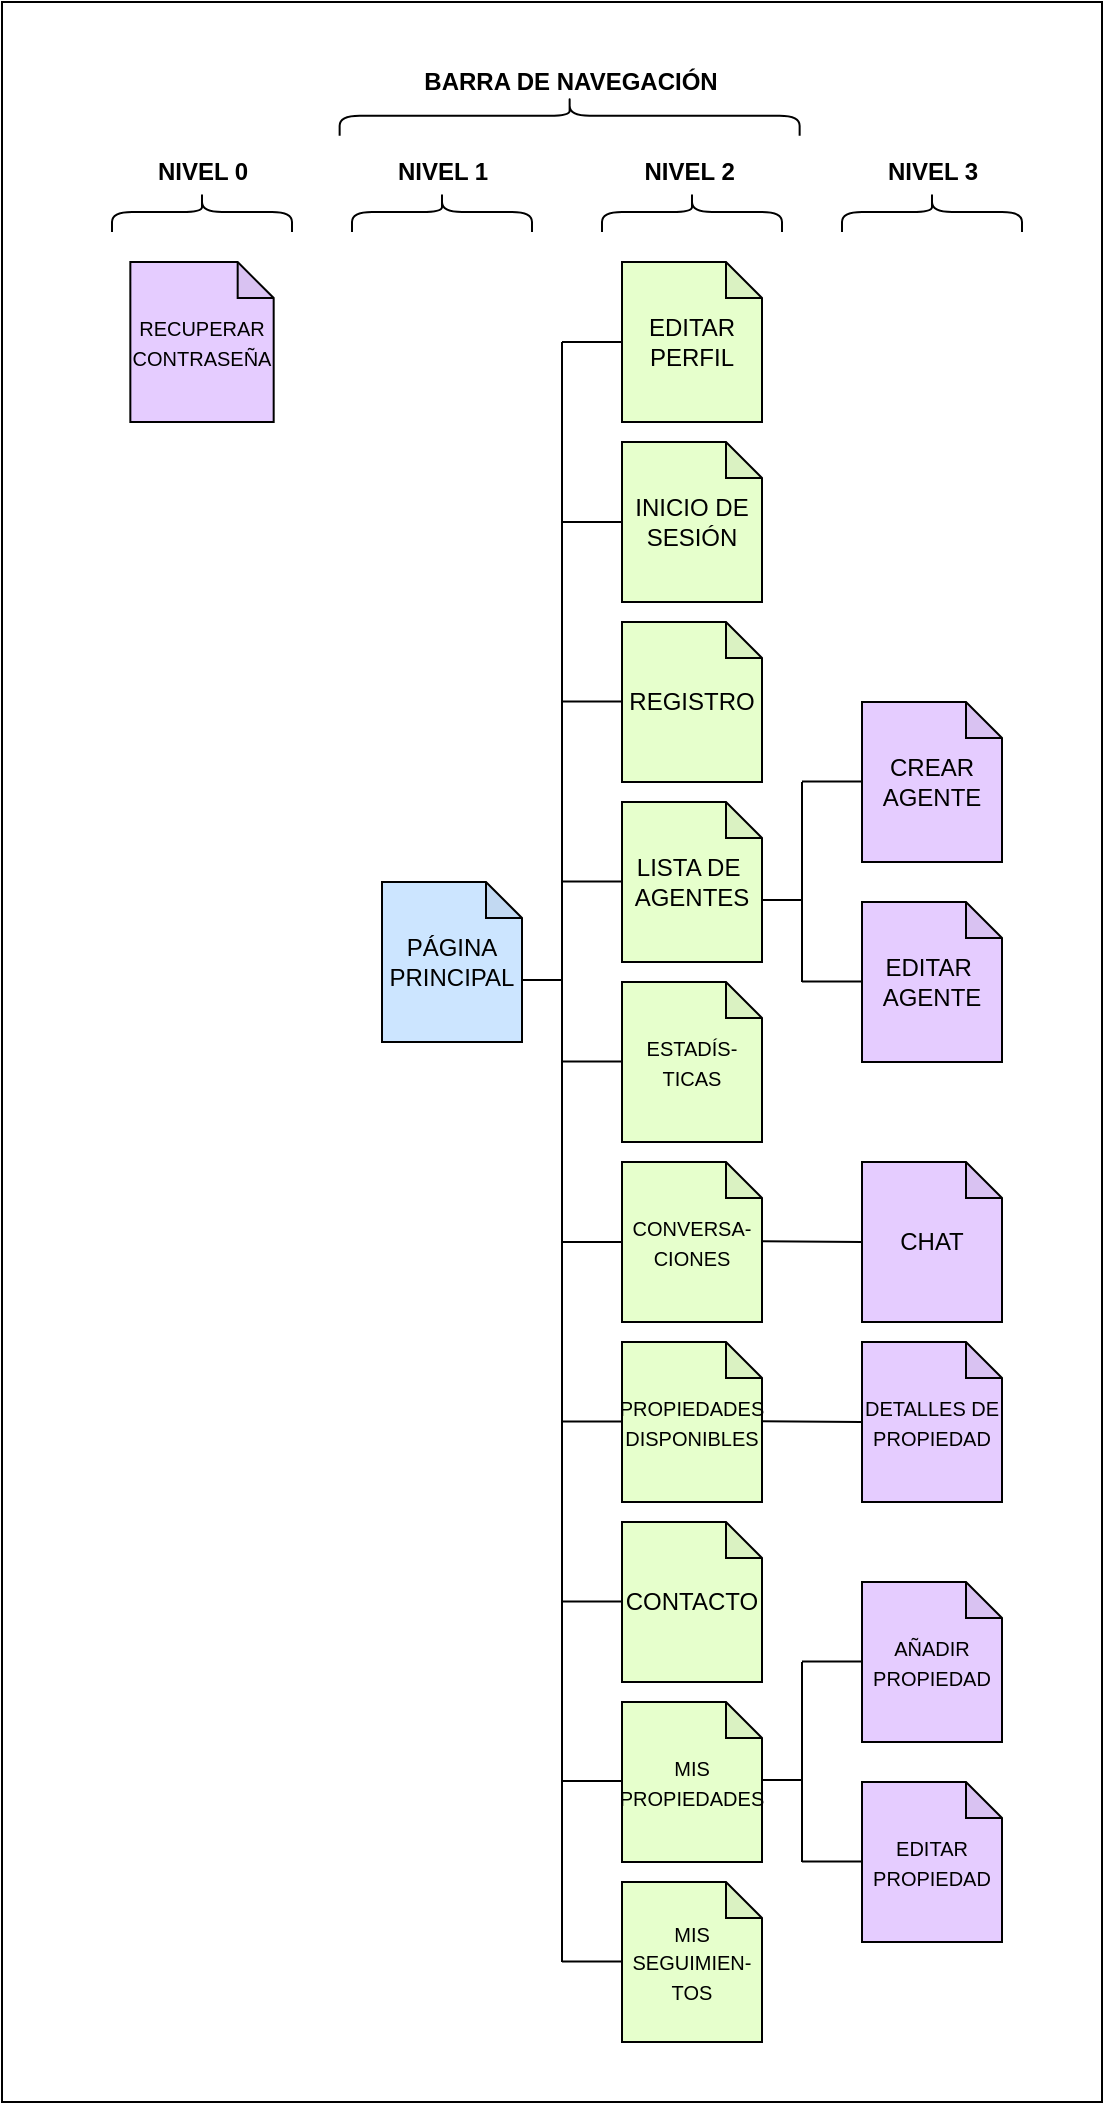 <mxfile version="12.6.5" type="device"><diagram id="ib4KK5h7U16pCOj4Y5MP" name="Page-1"><mxGraphModel dx="2475" dy="1977" grid="1" gridSize="10" guides="1" tooltips="1" connect="1" arrows="1" fold="1" page="1" pageScale="1" pageWidth="827" pageHeight="1169" math="0" shadow="0"><root><mxCell id="0"/><mxCell id="1" parent="0"/><mxCell id="ccOVNTaNNbYnKBHcznMF-58" value="" style="rounded=0;whiteSpace=wrap;html=1;fillColor=#FFFFFF;" parent="1" vertex="1"><mxGeometry x="-190" y="-120" width="550" height="1050" as="geometry"/></mxCell><mxCell id="ccOVNTaNNbYnKBHcznMF-1" value="PÁGINA PRINCIPAL" style="shape=note;whiteSpace=wrap;html=1;backgroundOutline=1;darkOpacity=0.05;size=18;fillColor=#CCE5FF;" parent="1" vertex="1"><mxGeometry y="320" width="70" height="80" as="geometry"/></mxCell><mxCell id="ccOVNTaNNbYnKBHcznMF-4" value="&lt;font style=&quot;font-size: 10px&quot;&gt;CONVERSA-&lt;br&gt;CIONES&lt;/font&gt;" style="shape=note;whiteSpace=wrap;html=1;backgroundOutline=1;darkOpacity=0.05;size=18;fillColor=#E6FFCC;" parent="1" vertex="1"><mxGeometry x="120" y="460" width="70" height="80" as="geometry"/></mxCell><mxCell id="ccOVNTaNNbYnKBHcznMF-5" value="LISTA DE&amp;nbsp;&lt;br&gt;AGENTES" style="shape=note;whiteSpace=wrap;html=1;backgroundOutline=1;darkOpacity=0.05;size=18;fillColor=#E6FFCC;" parent="1" vertex="1"><mxGeometry x="120" y="280" width="70" height="80" as="geometry"/></mxCell><mxCell id="ccOVNTaNNbYnKBHcznMF-6" value="REGISTRO" style="shape=note;whiteSpace=wrap;html=1;backgroundOutline=1;darkOpacity=0.05;size=18;fillColor=#E6FFCC;" parent="1" vertex="1"><mxGeometry x="120" y="190" width="70" height="80" as="geometry"/></mxCell><mxCell id="ccOVNTaNNbYnKBHcznMF-8" value="" style="endArrow=none;html=1;entryX=0;entryY=0.5;entryDx=0;entryDy=0;entryPerimeter=0;" parent="1" edge="1"><mxGeometry width="50" height="50" relative="1" as="geometry"><mxPoint x="90" y="500" as="sourcePoint"/><mxPoint x="120" y="500" as="targetPoint"/></mxGeometry></mxCell><mxCell id="ccOVNTaNNbYnKBHcznMF-9" value="" style="endArrow=none;html=1;entryX=0;entryY=0.5;entryDx=0;entryDy=0;entryPerimeter=0;" parent="1" edge="1"><mxGeometry width="50" height="50" relative="1" as="geometry"><mxPoint x="90" y="409.8" as="sourcePoint"/><mxPoint x="120" y="409.8" as="targetPoint"/></mxGeometry></mxCell><mxCell id="ccOVNTaNNbYnKBHcznMF-10" value="" style="endArrow=none;html=1;entryX=0;entryY=0.5;entryDx=0;entryDy=0;entryPerimeter=0;" parent="1" edge="1"><mxGeometry width="50" height="50" relative="1" as="geometry"><mxPoint x="90" y="319.8" as="sourcePoint"/><mxPoint x="120" y="319.8" as="targetPoint"/></mxGeometry></mxCell><mxCell id="ccOVNTaNNbYnKBHcznMF-11" value="" style="endArrow=none;html=1;entryX=0;entryY=0.5;entryDx=0;entryDy=0;entryPerimeter=0;" parent="1" edge="1"><mxGeometry width="50" height="50" relative="1" as="geometry"><mxPoint x="90" y="229.8" as="sourcePoint"/><mxPoint x="120" y="229.8" as="targetPoint"/></mxGeometry></mxCell><mxCell id="ccOVNTaNNbYnKBHcznMF-12" value="" style="endArrow=none;html=1;exitX=0;exitY=0;exitDx=70;exitDy=49;exitPerimeter=0;" parent="1" source="ccOVNTaNNbYnKBHcznMF-1" edge="1"><mxGeometry width="50" height="50" relative="1" as="geometry"><mxPoint x="100" y="329.8" as="sourcePoint"/><mxPoint x="90" y="369" as="targetPoint"/></mxGeometry></mxCell><mxCell id="ccOVNTaNNbYnKBHcznMF-13" value="INICIO DE&lt;br&gt;SESIÓN" style="shape=note;whiteSpace=wrap;html=1;backgroundOutline=1;darkOpacity=0.05;size=18;fillColor=#E6FFCC;" parent="1" vertex="1"><mxGeometry x="120" y="100" width="70" height="80" as="geometry"/></mxCell><mxCell id="ccOVNTaNNbYnKBHcznMF-14" value="CREAR&lt;br&gt;AGENTE" style="shape=note;whiteSpace=wrap;html=1;backgroundOutline=1;darkOpacity=0.05;size=18;fillColor=#E5CCFF;" parent="1" vertex="1"><mxGeometry x="240" y="230" width="70" height="80" as="geometry"/></mxCell><mxCell id="ccOVNTaNNbYnKBHcznMF-15" value="&lt;span style=&quot;font-size: 10px&quot;&gt;ESTADÍS-TICAS&lt;/span&gt;" style="shape=note;whiteSpace=wrap;html=1;backgroundOutline=1;darkOpacity=0.05;size=18;fillColor=#E6FFCC;" parent="1" vertex="1"><mxGeometry x="120" y="370" width="70" height="80" as="geometry"/></mxCell><mxCell id="ccOVNTaNNbYnKBHcznMF-16" value="EDITAR&lt;br&gt;PERFIL" style="shape=note;whiteSpace=wrap;html=1;backgroundOutline=1;darkOpacity=0.05;size=18;fillColor=#E6FFCC;" parent="1" vertex="1"><mxGeometry x="120" y="10" width="70" height="80" as="geometry"/></mxCell><mxCell id="ccOVNTaNNbYnKBHcznMF-17" value="EDITAR&amp;nbsp;&lt;br&gt;AGENTE" style="shape=note;whiteSpace=wrap;html=1;backgroundOutline=1;darkOpacity=0.05;size=18;fillColor=#E5CCFF;" parent="1" vertex="1"><mxGeometry x="240" y="330" width="70" height="80" as="geometry"/></mxCell><mxCell id="ccOVNTaNNbYnKBHcznMF-18" value="" style="endArrow=none;html=1;" parent="1" edge="1"><mxGeometry width="50" height="50" relative="1" as="geometry"><mxPoint x="90" y="50" as="sourcePoint"/><mxPoint x="90" y="860" as="targetPoint"/></mxGeometry></mxCell><mxCell id="ccOVNTaNNbYnKBHcznMF-19" value="" style="endArrow=none;html=1;" parent="1" edge="1"><mxGeometry width="50" height="50" relative="1" as="geometry"><mxPoint x="210" y="270" as="sourcePoint"/><mxPoint x="210" y="370" as="targetPoint"/></mxGeometry></mxCell><mxCell id="ccOVNTaNNbYnKBHcznMF-21" value="" style="endArrow=none;html=1;entryX=0;entryY=0.5;entryDx=0;entryDy=0;entryPerimeter=0;" parent="1" edge="1"><mxGeometry width="50" height="50" relative="1" as="geometry"><mxPoint x="210" y="369.8" as="sourcePoint"/><mxPoint x="240" y="369.8" as="targetPoint"/></mxGeometry></mxCell><mxCell id="ccOVNTaNNbYnKBHcznMF-22" value="" style="endArrow=none;html=1;entryX=0;entryY=0.5;entryDx=0;entryDy=0;entryPerimeter=0;" parent="1" edge="1"><mxGeometry width="50" height="50" relative="1" as="geometry"><mxPoint x="210" y="269.8" as="sourcePoint"/><mxPoint x="240" y="269.8" as="targetPoint"/></mxGeometry></mxCell><mxCell id="ccOVNTaNNbYnKBHcznMF-23" value="" style="endArrow=none;html=1;exitX=0;exitY=0;exitDx=70;exitDy=49;exitPerimeter=0;" parent="1" source="ccOVNTaNNbYnKBHcznMF-5" edge="1"><mxGeometry width="50" height="50" relative="1" as="geometry"><mxPoint x="220" y="279.8" as="sourcePoint"/><mxPoint x="210" y="329" as="targetPoint"/></mxGeometry></mxCell><mxCell id="ccOVNTaNNbYnKBHcznMF-24" value="CHAT" style="shape=note;whiteSpace=wrap;html=1;backgroundOutline=1;darkOpacity=0.05;size=18;fillColor=#E5CCFF;" parent="1" vertex="1"><mxGeometry x="240" y="460" width="70" height="80" as="geometry"/></mxCell><mxCell id="ccOVNTaNNbYnKBHcznMF-26" value="" style="endArrow=none;html=1;entryX=0;entryY=0.5;entryDx=0;entryDy=0;entryPerimeter=0;exitX=1.006;exitY=0.495;exitDx=0;exitDy=0;exitPerimeter=0;" parent="1" source="ccOVNTaNNbYnKBHcznMF-4" target="ccOVNTaNNbYnKBHcznMF-24" edge="1"><mxGeometry width="50" height="50" relative="1" as="geometry"><mxPoint x="230" y="389.8" as="sourcePoint"/><mxPoint x="260" y="389.8" as="targetPoint"/></mxGeometry></mxCell><mxCell id="ccOVNTaNNbYnKBHcznMF-27" value="CONTACTO" style="shape=note;whiteSpace=wrap;html=1;backgroundOutline=1;darkOpacity=0.05;size=18;fillColor=#E6FFCC;" parent="1" vertex="1"><mxGeometry x="120" y="640" width="70" height="80" as="geometry"/></mxCell><mxCell id="ccOVNTaNNbYnKBHcznMF-28" value="&lt;font style=&quot;font-size: 10px&quot;&gt;PROPIEDADES&lt;br&gt;DISPONIBLES&lt;/font&gt;" style="shape=note;whiteSpace=wrap;html=1;backgroundOutline=1;darkOpacity=0.05;size=18;fillColor=#E6FFCC;" parent="1" vertex="1"><mxGeometry x="120" y="550" width="70" height="80" as="geometry"/></mxCell><mxCell id="ccOVNTaNNbYnKBHcznMF-29" value="&lt;font style=&quot;font-size: 10px&quot;&gt;DETALLES DE&lt;br&gt;PROPIEDAD&lt;/font&gt;" style="shape=note;whiteSpace=wrap;html=1;backgroundOutline=1;darkOpacity=0.05;size=18;fillColor=#E5CCFF;" parent="1" vertex="1"><mxGeometry x="240" y="550" width="70" height="80" as="geometry"/></mxCell><mxCell id="ccOVNTaNNbYnKBHcznMF-30" value="" style="endArrow=none;html=1;entryX=0;entryY=0.5;entryDx=0;entryDy=0;entryPerimeter=0;exitX=1.006;exitY=0.495;exitDx=0;exitDy=0;exitPerimeter=0;" parent="1" edge="1"><mxGeometry width="50" height="50" relative="1" as="geometry"><mxPoint x="190.0" y="589.58" as="sourcePoint"/><mxPoint x="239.58" y="589.98" as="targetPoint"/></mxGeometry></mxCell><mxCell id="ccOVNTaNNbYnKBHcznMF-31" value="&lt;span style=&quot;font-size: 10px&quot;&gt;MIS&lt;br&gt;PROPIEDADES&lt;br&gt;&lt;/span&gt;" style="shape=note;whiteSpace=wrap;html=1;backgroundOutline=1;darkOpacity=0.05;size=18;fillColor=#E6FFCC;" parent="1" vertex="1"><mxGeometry x="120" y="730" width="70" height="80" as="geometry"/></mxCell><mxCell id="ccOVNTaNNbYnKBHcznMF-34" value="&lt;font style=&quot;font-size: 10px&quot;&gt;AÑADIR&lt;br&gt;PROPIEDAD&lt;/font&gt;" style="shape=note;whiteSpace=wrap;html=1;backgroundOutline=1;darkOpacity=0.05;size=18;fillColor=#E5CCFF;" parent="1" vertex="1"><mxGeometry x="240" y="670" width="70" height="80" as="geometry"/></mxCell><mxCell id="ccOVNTaNNbYnKBHcznMF-35" value="&lt;font style=&quot;font-size: 10px&quot;&gt;EDITAR&lt;br&gt;PROPIEDAD&lt;/font&gt;" style="shape=note;whiteSpace=wrap;html=1;backgroundOutline=1;darkOpacity=0.05;size=18;fillColor=#E5CCFF;" parent="1" vertex="1"><mxGeometry x="240" y="770" width="70" height="80" as="geometry"/></mxCell><mxCell id="ccOVNTaNNbYnKBHcznMF-36" value="" style="endArrow=none;html=1;fillColor=#E6FFCC;" parent="1" edge="1"><mxGeometry width="50" height="50" relative="1" as="geometry"><mxPoint x="210" y="710.0" as="sourcePoint"/><mxPoint x="210" y="810" as="targetPoint"/></mxGeometry></mxCell><mxCell id="ccOVNTaNNbYnKBHcznMF-37" value="" style="endArrow=none;html=1;entryX=0;entryY=0.5;entryDx=0;entryDy=0;entryPerimeter=0;" parent="1" edge="1"><mxGeometry width="50" height="50" relative="1" as="geometry"><mxPoint x="210" y="809.8" as="sourcePoint"/><mxPoint x="240" y="809.8" as="targetPoint"/></mxGeometry></mxCell><mxCell id="ccOVNTaNNbYnKBHcznMF-38" value="" style="endArrow=none;html=1;entryX=0;entryY=0.5;entryDx=0;entryDy=0;entryPerimeter=0;" parent="1" edge="1"><mxGeometry width="50" height="50" relative="1" as="geometry"><mxPoint x="210" y="709.8" as="sourcePoint"/><mxPoint x="240" y="709.8" as="targetPoint"/></mxGeometry></mxCell><mxCell id="ccOVNTaNNbYnKBHcznMF-39" value="" style="endArrow=none;html=1;exitX=0;exitY=0;exitDx=70;exitDy=49;exitPerimeter=0;fillColor=#E6FFCC;" parent="1" edge="1"><mxGeometry width="50" height="50" relative="1" as="geometry"><mxPoint x="190" y="769" as="sourcePoint"/><mxPoint x="210" y="769" as="targetPoint"/></mxGeometry></mxCell><mxCell id="ccOVNTaNNbYnKBHcznMF-40" value="&lt;span style=&quot;font-size: 10px&quot;&gt;MIS&lt;br&gt;SEGUIMIEN-TOS&lt;br&gt;&lt;/span&gt;" style="shape=note;whiteSpace=wrap;html=1;backgroundOutline=1;darkOpacity=0.05;size=18;fillColor=#E6FFCC;" parent="1" vertex="1"><mxGeometry x="120" y="820" width="70" height="80" as="geometry"/></mxCell><mxCell id="ccOVNTaNNbYnKBHcznMF-41" value="" style="endArrow=none;html=1;entryX=0;entryY=0.5;entryDx=0;entryDy=0;entryPerimeter=0;" parent="1" target="ccOVNTaNNbYnKBHcznMF-13" edge="1"><mxGeometry width="50" height="50" relative="1" as="geometry"><mxPoint x="90" y="140" as="sourcePoint"/><mxPoint x="130" y="239.8" as="targetPoint"/></mxGeometry></mxCell><mxCell id="ccOVNTaNNbYnKBHcznMF-42" value="" style="endArrow=none;html=1;entryX=0;entryY=0.5;entryDx=0;entryDy=0;entryPerimeter=0;" parent="1" target="ccOVNTaNNbYnKBHcznMF-16" edge="1"><mxGeometry width="50" height="50" relative="1" as="geometry"><mxPoint x="90" y="50" as="sourcePoint"/><mxPoint x="130" y="150" as="targetPoint"/></mxGeometry></mxCell><mxCell id="ccOVNTaNNbYnKBHcznMF-43" value="&lt;font style=&quot;font-size: 10px&quot;&gt;RECUPERAR&lt;br&gt;CONTRASEÑA&lt;/font&gt;" style="shape=note;whiteSpace=wrap;html=1;backgroundOutline=1;darkOpacity=0.05;size=18;fillColor=#E5CCFF;" parent="1" vertex="1"><mxGeometry x="-125.83" y="10" width="71.67" height="80" as="geometry"/></mxCell><mxCell id="ccOVNTaNNbYnKBHcznMF-44" value="" style="endArrow=none;html=1;entryX=0;entryY=0.5;entryDx=0;entryDy=0;entryPerimeter=0;" parent="1" edge="1"><mxGeometry width="50" height="50" relative="1" as="geometry"><mxPoint x="90" y="589.76" as="sourcePoint"/><mxPoint x="120" y="589.76" as="targetPoint"/></mxGeometry></mxCell><mxCell id="ccOVNTaNNbYnKBHcznMF-45" value="" style="endArrow=none;html=1;entryX=0;entryY=0.5;entryDx=0;entryDy=0;entryPerimeter=0;" parent="1" edge="1"><mxGeometry width="50" height="50" relative="1" as="geometry"><mxPoint x="90" y="679.76" as="sourcePoint"/><mxPoint x="120" y="679.76" as="targetPoint"/></mxGeometry></mxCell><mxCell id="ccOVNTaNNbYnKBHcznMF-46" value="" style="endArrow=none;html=1;entryX=0;entryY=0.5;entryDx=0;entryDy=0;entryPerimeter=0;" parent="1" edge="1"><mxGeometry width="50" height="50" relative="1" as="geometry"><mxPoint x="90" y="769.52" as="sourcePoint"/><mxPoint x="120" y="769.52" as="targetPoint"/></mxGeometry></mxCell><mxCell id="ccOVNTaNNbYnKBHcznMF-47" value="" style="endArrow=none;html=1;entryX=0;entryY=0.5;entryDx=0;entryDy=0;entryPerimeter=0;" parent="1" edge="1"><mxGeometry width="50" height="50" relative="1" as="geometry"><mxPoint x="90" y="859.76" as="sourcePoint"/><mxPoint x="120" y="859.76" as="targetPoint"/></mxGeometry></mxCell><mxCell id="ccOVNTaNNbYnKBHcznMF-48" value="" style="shape=curlyBracket;whiteSpace=wrap;html=1;rounded=1;fillColor=#E6FFCC;rotation=90;" parent="1" vertex="1"><mxGeometry x="20" y="-60" width="20" height="90" as="geometry"/></mxCell><mxCell id="ccOVNTaNNbYnKBHcznMF-49" value="" style="shape=curlyBracket;whiteSpace=wrap;html=1;rounded=1;fillColor=#E6FFCC;rotation=90;" parent="1" vertex="1"><mxGeometry x="145" y="-60" width="20" height="90" as="geometry"/></mxCell><mxCell id="ccOVNTaNNbYnKBHcznMF-50" value="" style="shape=curlyBracket;whiteSpace=wrap;html=1;rounded=1;fillColor=#E6FFCC;rotation=90;" parent="1" vertex="1"><mxGeometry x="265" y="-60" width="20" height="90" as="geometry"/></mxCell><mxCell id="ccOVNTaNNbYnKBHcznMF-51" value="&lt;b&gt;NIVEL 1&lt;/b&gt;" style="text;html=1;align=center;verticalAlign=middle;resizable=0;points=[];autosize=1;" parent="1" vertex="1"><mxGeometry y="-45" width="60" height="20" as="geometry"/></mxCell><mxCell id="ccOVNTaNNbYnKBHcznMF-52" value="&lt;b&gt;NIVEL 2&amp;nbsp;&lt;/b&gt;" style="text;html=1;align=center;verticalAlign=middle;resizable=0;points=[];autosize=1;" parent="1" vertex="1"><mxGeometry x="125" y="-45" width="60" height="20" as="geometry"/></mxCell><mxCell id="ccOVNTaNNbYnKBHcznMF-53" value="&lt;b&gt;NIVEL 3&lt;/b&gt;" style="text;html=1;align=center;verticalAlign=middle;resizable=0;points=[];autosize=1;" parent="1" vertex="1"><mxGeometry x="245" y="-45" width="60" height="20" as="geometry"/></mxCell><mxCell id="ccOVNTaNNbYnKBHcznMF-54" value="" style="shape=curlyBracket;whiteSpace=wrap;html=1;rounded=1;fillColor=#E6FFCC;rotation=90;" parent="1" vertex="1"><mxGeometry x="83.82" y="-178.09" width="20" height="230" as="geometry"/></mxCell><mxCell id="ccOVNTaNNbYnKBHcznMF-55" value="&lt;b&gt;BARRA DE NAVEGACIÓN&lt;/b&gt;" style="text;html=1;align=center;verticalAlign=middle;resizable=0;points=[];autosize=1;" parent="1" vertex="1"><mxGeometry x="13.82" y="-90" width="160" height="20" as="geometry"/></mxCell><mxCell id="ccOVNTaNNbYnKBHcznMF-56" value="" style="shape=curlyBracket;whiteSpace=wrap;html=1;rounded=1;fillColor=#E6FFCC;rotation=90;" parent="1" vertex="1"><mxGeometry x="-100" y="-60" width="20" height="90" as="geometry"/></mxCell><mxCell id="ccOVNTaNNbYnKBHcznMF-57" value="&lt;b&gt;NIVEL 0&lt;/b&gt;" style="text;html=1;align=center;verticalAlign=middle;resizable=0;points=[];autosize=1;" parent="1" vertex="1"><mxGeometry x="-120" y="-45" width="60" height="20" as="geometry"/></mxCell></root></mxGraphModel></diagram></mxfile>